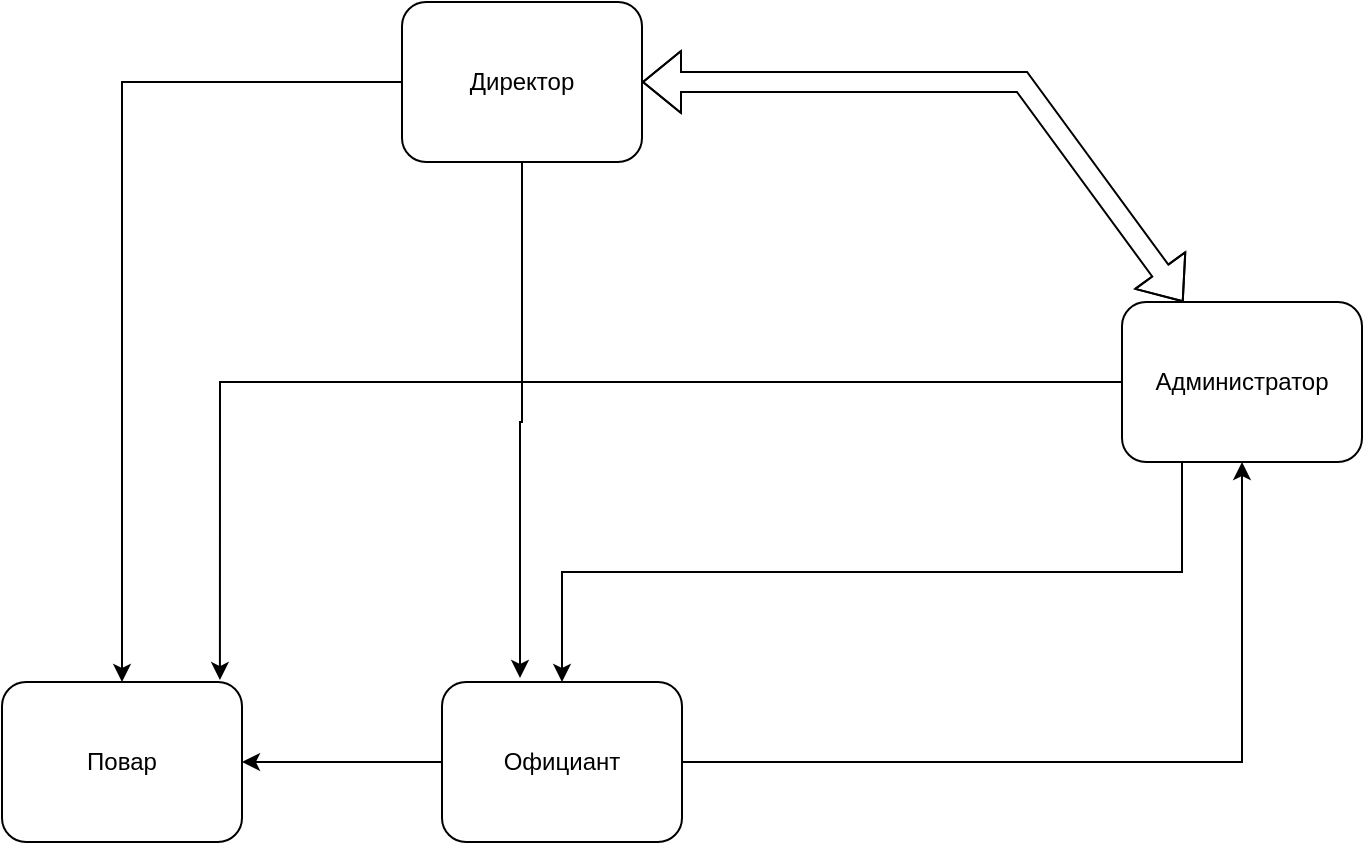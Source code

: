 <mxfile version="23.1.4" type="github">
  <diagram name="Page-1" id="2a216829-ef6e-dabb-86c1-c78162f3ba2b">
    <mxGraphModel dx="2074" dy="1116" grid="1" gridSize="10" guides="1" tooltips="1" connect="1" arrows="1" fold="1" page="1" pageScale="1" pageWidth="850" pageHeight="1100" background="none" math="0" shadow="0">
      <root>
        <mxCell id="0" />
        <mxCell id="1" parent="0" />
        <mxCell id="7a84cebc1def654-2" value="Директор&lt;br&gt;" style="shape=ext;rounded=1;html=1;whiteSpace=wrap;" parent="1" vertex="1">
          <mxGeometry x="980" y="100" width="120" height="80" as="geometry" />
        </mxCell>
        <mxCell id="7a84cebc1def654-3" value="Повар" style="shape=ext;rounded=1;html=1;whiteSpace=wrap;" parent="1" vertex="1">
          <mxGeometry x="780" y="440" width="120" height="80" as="geometry" />
        </mxCell>
        <mxCell id="s008tfl32knx6fPp6dvy-4" style="edgeStyle=orthogonalEdgeStyle;rounded=0;orthogonalLoop=1;jettySize=auto;html=1;exitX=0.25;exitY=1;exitDx=0;exitDy=0;" edge="1" parent="1" source="7a84cebc1def654-12" target="7a84cebc1def654-14">
          <mxGeometry relative="1" as="geometry" />
        </mxCell>
        <mxCell id="7a84cebc1def654-12" value="Администратор&lt;br&gt;" style="html=1;whiteSpace=wrap;rounded=1;" parent="1" vertex="1">
          <mxGeometry x="1340" y="250" width="120" height="80" as="geometry" />
        </mxCell>
        <mxCell id="s008tfl32knx6fPp6dvy-6" style="edgeStyle=orthogonalEdgeStyle;rounded=0;orthogonalLoop=1;jettySize=auto;html=1;entryX=1;entryY=0.5;entryDx=0;entryDy=0;" edge="1" parent="1" source="7a84cebc1def654-14" target="7a84cebc1def654-3">
          <mxGeometry relative="1" as="geometry" />
        </mxCell>
        <mxCell id="7a84cebc1def654-14" value="Официант" style="html=1;whiteSpace=wrap;rounded=1;" parent="1" vertex="1">
          <mxGeometry x="1000" y="440" width="120" height="80" as="geometry" />
        </mxCell>
        <mxCell id="7a84cebc1def654-39" style="edgeStyle=orthogonalEdgeStyle;rounded=0;html=1;jettySize=auto;orthogonalLoop=1;" parent="1" source="7a84cebc1def654-2" target="7a84cebc1def654-3" edge="1">
          <mxGeometry relative="1" as="geometry" />
        </mxCell>
        <mxCell id="7a84cebc1def654-40" style="edgeStyle=orthogonalEdgeStyle;rounded=0;html=1;jettySize=auto;orthogonalLoop=1;" parent="1" source="7a84cebc1def654-14" target="7a84cebc1def654-12" edge="1">
          <mxGeometry relative="1" as="geometry" />
        </mxCell>
        <mxCell id="s008tfl32knx6fPp6dvy-2" value="" style="shape=flexArrow;endArrow=classic;startArrow=classic;html=1;rounded=0;exitX=1;exitY=0.5;exitDx=0;exitDy=0;" edge="1" parent="1" source="7a84cebc1def654-2" target="7a84cebc1def654-12">
          <mxGeometry width="100" height="100" relative="1" as="geometry">
            <mxPoint x="1230" y="160" as="sourcePoint" />
            <mxPoint x="1330" y="60" as="targetPoint" />
            <Array as="points">
              <mxPoint x="1290" y="140" />
            </Array>
          </mxGeometry>
        </mxCell>
        <mxCell id="s008tfl32knx6fPp6dvy-3" style="edgeStyle=orthogonalEdgeStyle;rounded=0;orthogonalLoop=1;jettySize=auto;html=1;entryX=0.325;entryY=-0.025;entryDx=0;entryDy=0;entryPerimeter=0;" edge="1" parent="1" source="7a84cebc1def654-2" target="7a84cebc1def654-14">
          <mxGeometry relative="1" as="geometry">
            <mxPoint x="1040" y="420" as="targetPoint" />
          </mxGeometry>
        </mxCell>
        <mxCell id="s008tfl32knx6fPp6dvy-10" style="edgeStyle=orthogonalEdgeStyle;rounded=0;orthogonalLoop=1;jettySize=auto;html=1;entryX=0.908;entryY=-0.012;entryDx=0;entryDy=0;entryPerimeter=0;" edge="1" parent="1" source="7a84cebc1def654-12" target="7a84cebc1def654-3">
          <mxGeometry relative="1" as="geometry" />
        </mxCell>
      </root>
    </mxGraphModel>
  </diagram>
</mxfile>
